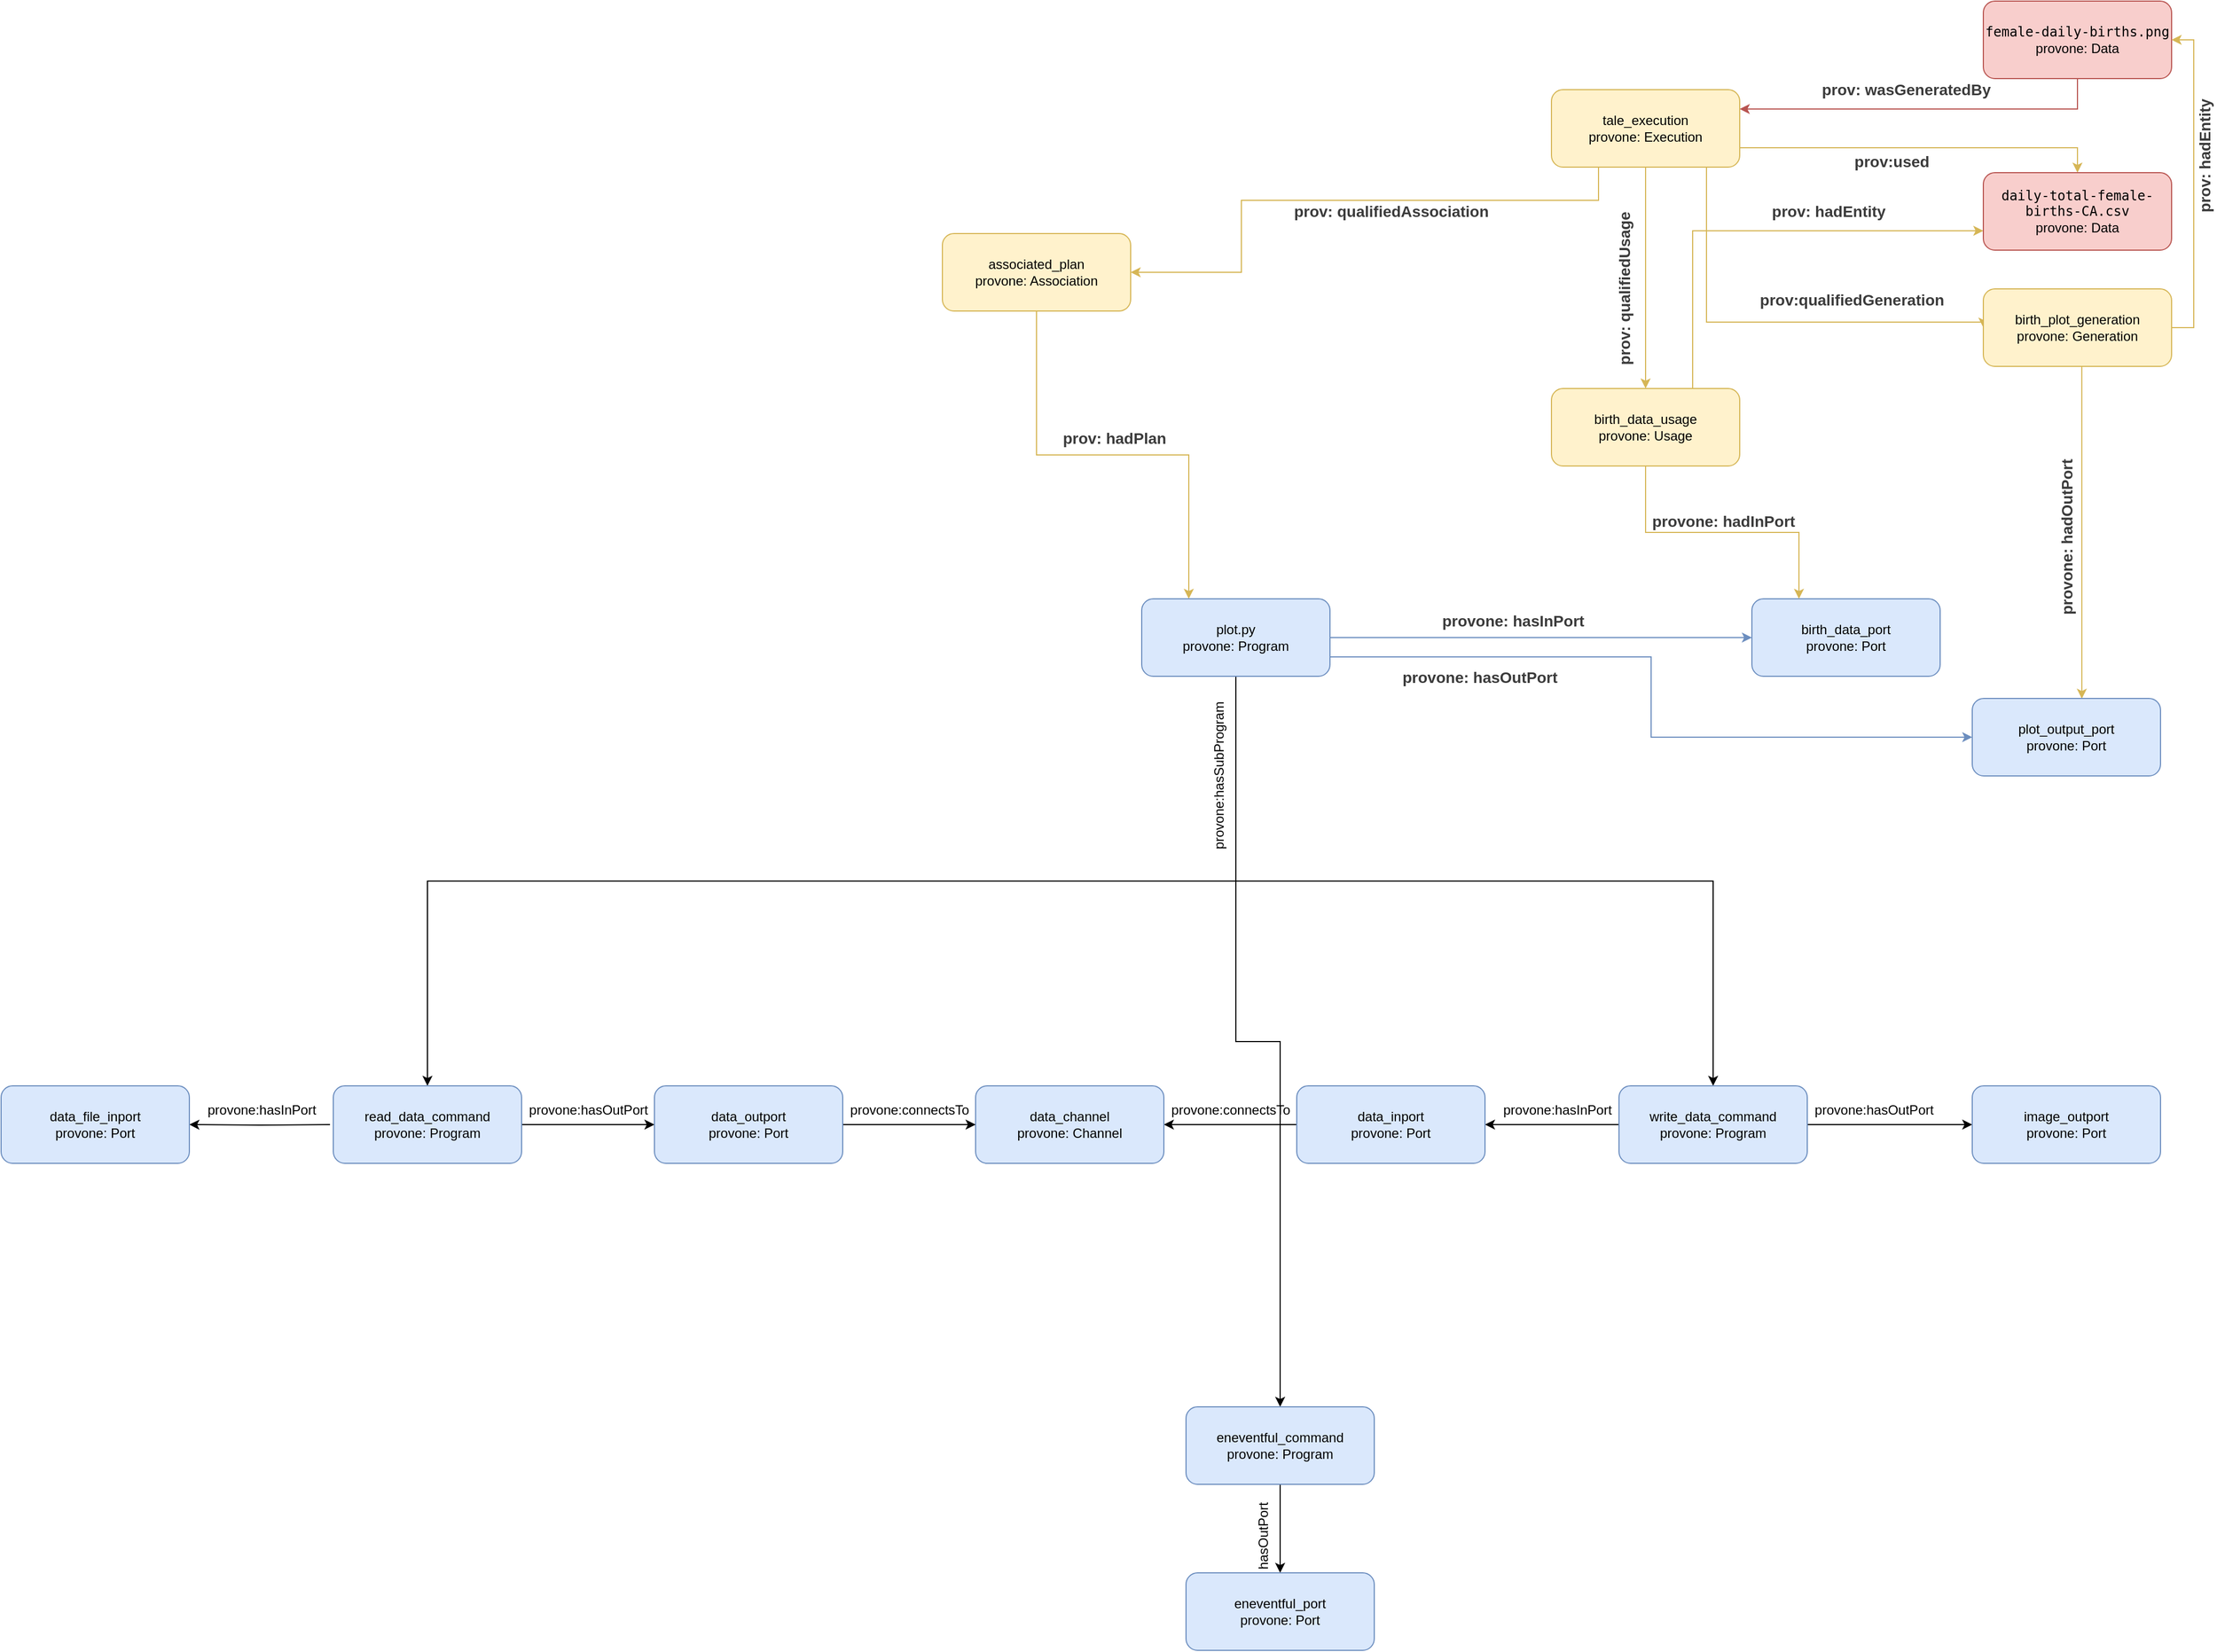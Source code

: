 <mxfile version="13.0.3" type="device"><diagram id="C5RBs43oDa-KdzZeNtuy" name="Page-1"><mxGraphModel dx="2760" dy="757" grid="1" gridSize="10" guides="1" tooltips="1" connect="1" arrows="1" fold="1" page="1" pageScale="1" pageWidth="827" pageHeight="1169" math="0" shadow="0"><root><mxCell id="WIyWlLk6GJQsqaUBKTNV-0"/><mxCell id="WIyWlLk6GJQsqaUBKTNV-1" parent="WIyWlLk6GJQsqaUBKTNV-0"/><mxCell id="6nAoL7I9D522QeWtdBci-1" value="" style="edgeStyle=orthogonalEdgeStyle;rounded=0;orthogonalLoop=1;jettySize=auto;html=1;exitX=0.25;exitY=1;exitDx=0;exitDy=0;entryX=1;entryY=0.5;entryDx=0;entryDy=0;fillColor=#fff2cc;strokeColor=#d6b656;" parent="WIyWlLk6GJQsqaUBKTNV-1" source="WIyWlLk6GJQsqaUBKTNV-3" target="6nAoL7I9D522QeWtdBci-0" edge="1"><mxGeometry relative="1" as="geometry"><Array as="points"><mxPoint x="423" y="270"/><mxPoint x="100" y="270"/><mxPoint x="100" y="335"/></Array></mxGeometry></mxCell><mxCell id="6nAoL7I9D522QeWtdBci-25" style="edgeStyle=orthogonalEdgeStyle;rounded=0;orthogonalLoop=1;jettySize=auto;html=1;exitX=0.5;exitY=1;exitDx=0;exitDy=0;entryX=0.5;entryY=0;entryDx=0;entryDy=0;fillColor=#fff2cc;strokeColor=#d6b656;" parent="WIyWlLk6GJQsqaUBKTNV-1" source="WIyWlLk6GJQsqaUBKTNV-3" target="6nAoL7I9D522QeWtdBci-16" edge="1"><mxGeometry relative="1" as="geometry"/></mxCell><mxCell id="6nAoL7I9D522QeWtdBci-28" style="edgeStyle=orthogonalEdgeStyle;rounded=0;orthogonalLoop=1;jettySize=auto;html=1;exitX=0.75;exitY=1;exitDx=0;exitDy=0;entryX=0;entryY=0.5;entryDx=0;entryDy=0;fillColor=#fff2cc;strokeColor=#d6b656;" parent="WIyWlLk6GJQsqaUBKTNV-1" source="WIyWlLk6GJQsqaUBKTNV-3" target="6nAoL7I9D522QeWtdBci-27" edge="1"><mxGeometry relative="1" as="geometry"><Array as="points"><mxPoint x="520" y="240"/><mxPoint x="520" y="380"/><mxPoint x="770" y="380"/></Array></mxGeometry></mxCell><mxCell id="Lj1iTd8vPLAphwY7sKEV-2" style="edgeStyle=orthogonalEdgeStyle;rounded=0;orthogonalLoop=1;jettySize=auto;html=1;exitX=1;exitY=0.75;exitDx=0;exitDy=0;entryX=0.5;entryY=0;entryDx=0;entryDy=0;fillColor=#fff2cc;strokeColor=#d6b656;" parent="WIyWlLk6GJQsqaUBKTNV-1" source="WIyWlLk6GJQsqaUBKTNV-3" target="S7q7Bd4BP5tiHzz6USZi-3" edge="1"><mxGeometry relative="1" as="geometry"/></mxCell><mxCell id="WIyWlLk6GJQsqaUBKTNV-3" value="&lt;div&gt;tale_execution&lt;/div&gt;&lt;div&gt;provone: Execution&lt;br&gt;&lt;/div&gt;" style="rounded=1;whiteSpace=wrap;html=1;fontSize=12;glass=0;strokeWidth=1;shadow=0;fillColor=#fff2cc;strokeColor=#d6b656;" parent="WIyWlLk6GJQsqaUBKTNV-1" vertex="1"><mxGeometry x="380" y="170" width="170" height="70" as="geometry"/></mxCell><mxCell id="6nAoL7I9D522QeWtdBci-3" value="" style="edgeStyle=orthogonalEdgeStyle;rounded=0;orthogonalLoop=1;jettySize=auto;html=1;entryX=0.25;entryY=0;entryDx=0;entryDy=0;exitX=0.5;exitY=1;exitDx=0;exitDy=0;fillColor=#fff2cc;strokeColor=#d6b656;" parent="WIyWlLk6GJQsqaUBKTNV-1" source="6nAoL7I9D522QeWtdBci-0" target="6nAoL7I9D522QeWtdBci-2" edge="1"><mxGeometry relative="1" as="geometry"><mxPoint x="420" y="450" as="targetPoint"/></mxGeometry></mxCell><mxCell id="6nAoL7I9D522QeWtdBci-0" value="&lt;div&gt;associated_plan&lt;/div&gt;&lt;div&gt;provone: Association&lt;/div&gt;" style="rounded=1;whiteSpace=wrap;html=1;fontSize=12;glass=0;strokeWidth=1;shadow=0;fillColor=#fff2cc;strokeColor=#d6b656;" parent="WIyWlLk6GJQsqaUBKTNV-1" vertex="1"><mxGeometry x="-170" y="300" width="170" height="70" as="geometry"/></mxCell><mxCell id="6nAoL7I9D522QeWtdBci-12" value="" style="edgeStyle=orthogonalEdgeStyle;rounded=0;orthogonalLoop=1;jettySize=auto;html=1;fillColor=#dae8fc;strokeColor=#6c8ebf;" parent="WIyWlLk6GJQsqaUBKTNV-1" source="6nAoL7I9D522QeWtdBci-2" target="6nAoL7I9D522QeWtdBci-11" edge="1"><mxGeometry relative="1" as="geometry"/></mxCell><mxCell id="6nAoL7I9D522QeWtdBci-30" style="edgeStyle=orthogonalEdgeStyle;rounded=0;orthogonalLoop=1;jettySize=auto;html=1;exitX=1;exitY=0.75;exitDx=0;exitDy=0;entryX=0;entryY=0.5;entryDx=0;entryDy=0;fillColor=#dae8fc;strokeColor=#6c8ebf;" parent="WIyWlLk6GJQsqaUBKTNV-1" source="6nAoL7I9D522QeWtdBci-2" target="6nAoL7I9D522QeWtdBci-29" edge="1"><mxGeometry relative="1" as="geometry"/></mxCell><mxCell id="F7f7bWR7QXR4VIVdW-7M-3" style="edgeStyle=orthogonalEdgeStyle;rounded=0;orthogonalLoop=1;jettySize=auto;html=1;exitX=0.5;exitY=1;exitDx=0;exitDy=0;" parent="WIyWlLk6GJQsqaUBKTNV-1" source="6nAoL7I9D522QeWtdBci-2" target="F7f7bWR7QXR4VIVdW-7M-2" edge="1"><mxGeometry relative="1" as="geometry"/></mxCell><mxCell id="F7f7bWR7QXR4VIVdW-7M-5" style="edgeStyle=orthogonalEdgeStyle;rounded=0;orthogonalLoop=1;jettySize=auto;html=1;exitX=0.5;exitY=1;exitDx=0;exitDy=0;" parent="WIyWlLk6GJQsqaUBKTNV-1" source="6nAoL7I9D522QeWtdBci-2" target="F7f7bWR7QXR4VIVdW-7M-0" edge="1"><mxGeometry relative="1" as="geometry"/></mxCell><mxCell id="s5pJHvJGtSfeCQvICwNi-3" style="edgeStyle=orthogonalEdgeStyle;rounded=0;orthogonalLoop=1;jettySize=auto;html=1;exitX=0.5;exitY=1;exitDx=0;exitDy=0;" edge="1" parent="WIyWlLk6GJQsqaUBKTNV-1" source="6nAoL7I9D522QeWtdBci-2" target="s5pJHvJGtSfeCQvICwNi-2"><mxGeometry relative="1" as="geometry"/></mxCell><mxCell id="6nAoL7I9D522QeWtdBci-2" value="&lt;div&gt;&lt;span&gt;plot.py&lt;/span&gt;&lt;/div&gt;&lt;div&gt;&lt;span&gt;provone: Program&lt;/span&gt;&lt;br&gt;&lt;/div&gt;" style="rounded=1;whiteSpace=wrap;html=1;fontSize=12;glass=0;strokeWidth=1;shadow=0;fillColor=#dae8fc;strokeColor=#6c8ebf;" parent="WIyWlLk6GJQsqaUBKTNV-1" vertex="1"><mxGeometry x="10" y="630" width="170" height="70" as="geometry"/></mxCell><mxCell id="F7f7bWR7QXR4VIVdW-7M-13" value="" style="edgeStyle=orthogonalEdgeStyle;rounded=0;orthogonalLoop=1;jettySize=auto;html=1;" parent="WIyWlLk6GJQsqaUBKTNV-1" source="F7f7bWR7QXR4VIVdW-7M-0" target="F7f7bWR7QXR4VIVdW-7M-12" edge="1"><mxGeometry relative="1" as="geometry"/></mxCell><mxCell id="F7f7bWR7QXR4VIVdW-7M-15" value="" style="edgeStyle=orthogonalEdgeStyle;rounded=0;orthogonalLoop=1;jettySize=auto;html=1;" parent="WIyWlLk6GJQsqaUBKTNV-1" source="F7f7bWR7QXR4VIVdW-7M-0" target="F7f7bWR7QXR4VIVdW-7M-14" edge="1"><mxGeometry relative="1" as="geometry"/></mxCell><mxCell id="F7f7bWR7QXR4VIVdW-7M-0" value="&lt;div&gt;write_data_command&lt;/div&gt;&lt;div&gt;&lt;span&gt;provone: Program&lt;/span&gt;&lt;br&gt;&lt;/div&gt;" style="rounded=1;whiteSpace=wrap;html=1;fontSize=12;glass=0;strokeWidth=1;shadow=0;fillColor=#dae8fc;strokeColor=#6c8ebf;" parent="WIyWlLk6GJQsqaUBKTNV-1" vertex="1"><mxGeometry x="441" y="1070" width="170" height="70" as="geometry"/></mxCell><mxCell id="F7f7bWR7QXR4VIVdW-7M-22" style="edgeStyle=orthogonalEdgeStyle;rounded=0;orthogonalLoop=1;jettySize=auto;html=1;exitX=0;exitY=0.5;exitDx=0;exitDy=0;entryX=1;entryY=0.5;entryDx=0;entryDy=0;" parent="WIyWlLk6GJQsqaUBKTNV-1" source="F7f7bWR7QXR4VIVdW-7M-14" target="F7f7bWR7QXR4VIVdW-7M-16" edge="1"><mxGeometry relative="1" as="geometry"/></mxCell><mxCell id="F7f7bWR7QXR4VIVdW-7M-14" value="&lt;div&gt;&lt;span&gt;data_inport&lt;/span&gt;&lt;/div&gt;&lt;div&gt;&lt;span&gt;provone: Port&lt;/span&gt;&lt;br&gt;&lt;/div&gt;" style="rounded=1;whiteSpace=wrap;html=1;fontSize=12;glass=0;strokeWidth=1;shadow=0;fillColor=#dae8fc;strokeColor=#6c8ebf;" parent="WIyWlLk6GJQsqaUBKTNV-1" vertex="1"><mxGeometry x="150" y="1070" width="170" height="70" as="geometry"/></mxCell><mxCell id="F7f7bWR7QXR4VIVdW-7M-12" value="&lt;div&gt;&lt;span&gt;image_outport&lt;/span&gt;&lt;/div&gt;&lt;div&gt;&lt;span&gt;provone: Port&lt;/span&gt;&lt;br&gt;&lt;/div&gt;" style="rounded=1;whiteSpace=wrap;html=1;fontSize=12;glass=0;strokeWidth=1;shadow=0;fillColor=#dae8fc;strokeColor=#6c8ebf;" parent="WIyWlLk6GJQsqaUBKTNV-1" vertex="1"><mxGeometry x="760" y="1070" width="170" height="70" as="geometry"/></mxCell><mxCell id="6nAoL7I9D522QeWtdBci-11" value="&lt;div&gt;birth_data_port&lt;/div&gt;&lt;div&gt;&lt;span&gt;provone: Port&lt;/span&gt;&lt;br&gt;&lt;/div&gt;" style="rounded=1;whiteSpace=wrap;html=1;fontSize=12;glass=0;strokeWidth=1;shadow=0;fillColor=#dae8fc;strokeColor=#6c8ebf;" parent="WIyWlLk6GJQsqaUBKTNV-1" vertex="1"><mxGeometry x="561" y="630" width="170" height="70" as="geometry"/></mxCell><mxCell id="6nAoL7I9D522QeWtdBci-21" style="edgeStyle=orthogonalEdgeStyle;rounded=0;orthogonalLoop=1;jettySize=auto;html=1;exitX=0.5;exitY=1;exitDx=0;exitDy=0;entryX=0.25;entryY=0;entryDx=0;entryDy=0;fillColor=#fff2cc;strokeColor=#d6b656;" parent="WIyWlLk6GJQsqaUBKTNV-1" source="6nAoL7I9D522QeWtdBci-16" target="6nAoL7I9D522QeWtdBci-11" edge="1"><mxGeometry relative="1" as="geometry"/></mxCell><mxCell id="Lj1iTd8vPLAphwY7sKEV-5" style="edgeStyle=orthogonalEdgeStyle;rounded=0;orthogonalLoop=1;jettySize=auto;html=1;exitX=0.75;exitY=0;exitDx=0;exitDy=0;entryX=0;entryY=0.75;entryDx=0;entryDy=0;fillColor=#fff2cc;strokeColor=#d6b656;" parent="WIyWlLk6GJQsqaUBKTNV-1" source="6nAoL7I9D522QeWtdBci-16" target="S7q7Bd4BP5tiHzz6USZi-3" edge="1"><mxGeometry relative="1" as="geometry"/></mxCell><mxCell id="6nAoL7I9D522QeWtdBci-16" value="&lt;div&gt;&lt;span&gt;birth_data_usage&lt;/span&gt;&lt;/div&gt;&lt;div&gt;&lt;span&gt;provone: Usage&lt;/span&gt;&lt;br&gt;&lt;/div&gt;" style="rounded=1;whiteSpace=wrap;html=1;fontSize=12;glass=0;strokeWidth=1;shadow=0;fillColor=#fff2cc;strokeColor=#d6b656;" parent="WIyWlLk6GJQsqaUBKTNV-1" vertex="1"><mxGeometry x="380" y="440" width="170" height="70" as="geometry"/></mxCell><mxCell id="S7q7Bd4BP5tiHzz6USZi-3" value="&lt;div&gt;&lt;code&gt;daily-total-female-births-CA.csv&lt;/code&gt;&lt;/div&gt;&lt;div&gt;provone: Data&lt;br&gt;&lt;/div&gt;" style="rounded=1;whiteSpace=wrap;html=1;fontSize=12;glass=0;strokeWidth=1;shadow=0;fillColor=#f8cecc;strokeColor=#b85450;" parent="WIyWlLk6GJQsqaUBKTNV-1" vertex="1"><mxGeometry x="770" y="245" width="170" height="70" as="geometry"/></mxCell><mxCell id="Lj1iTd8vPLAphwY7sKEV-1" style="edgeStyle=orthogonalEdgeStyle;rounded=0;orthogonalLoop=1;jettySize=auto;html=1;exitX=0.5;exitY=1;exitDx=0;exitDy=0;entryX=1;entryY=0.25;entryDx=0;entryDy=0;fillColor=#f8cecc;strokeColor=#b85450;" parent="WIyWlLk6GJQsqaUBKTNV-1" source="S7q7Bd4BP5tiHzz6USZi-0" target="WIyWlLk6GJQsqaUBKTNV-3" edge="1"><mxGeometry relative="1" as="geometry"/></mxCell><mxCell id="S7q7Bd4BP5tiHzz6USZi-0" value="&lt;div&gt;&lt;code&gt;female-daily-births.png&lt;/code&gt;&lt;/div&gt;&lt;div&gt;provone: Data&lt;br&gt;&lt;/div&gt;" style="rounded=1;whiteSpace=wrap;html=1;fontSize=12;glass=0;strokeWidth=1;shadow=0;fillColor=#f8cecc;strokeColor=#b85450;" parent="WIyWlLk6GJQsqaUBKTNV-1" vertex="1"><mxGeometry x="770" y="90" width="170" height="70" as="geometry"/></mxCell><mxCell id="6nAoL7I9D522QeWtdBci-5" value="&lt;font style=&quot;font-size: 14px&quot; color=&quot;#3b3b3b&quot;&gt;&lt;b&gt;prov: qualifiedAssociation&lt;/b&gt;&lt;/font&gt;" style="text;html=1;align=center;verticalAlign=middle;resizable=0;points=[];autosize=1;" parent="WIyWlLk6GJQsqaUBKTNV-1" vertex="1"><mxGeometry x="140" y="270" width="190" height="20" as="geometry"/></mxCell><mxCell id="6nAoL7I9D522QeWtdBci-6" value="&lt;b&gt;&lt;font style=&quot;font-size: 14px&quot; color=&quot;#3b3b3b&quot;&gt;prov: hadPlan&lt;/font&gt;&lt;/b&gt;" style="text;html=1;align=center;verticalAlign=middle;resizable=0;points=[];autosize=1;" parent="WIyWlLk6GJQsqaUBKTNV-1" vertex="1"><mxGeometry x="-70" y="475" width="110" height="20" as="geometry"/></mxCell><mxCell id="6nAoL7I9D522QeWtdBci-7" value="&lt;b&gt;&lt;font style=&quot;font-size: 14px&quot; color=&quot;#3b3b3b&quot;&gt;prov:used&lt;/font&gt;&lt;/b&gt;" style="text;html=1;align=center;verticalAlign=middle;resizable=0;points=[];rotation=0;" parent="WIyWlLk6GJQsqaUBKTNV-1" vertex="1" connectable="0"><mxGeometry x="700" y="260.0" as="geometry"><mxPoint x="-13" y="-25.02" as="offset"/></mxGeometry></mxCell><mxCell id="6nAoL7I9D522QeWtdBci-8" value="&lt;font style=&quot;font-size: 14px&quot; color=&quot;#3b3b3b&quot;&gt;&lt;b&gt;prov: wasGeneratedBy&lt;/b&gt;&lt;/font&gt;" style="text;html=1;align=center;verticalAlign=middle;resizable=0;points=[];autosize=1;rotation=0;" parent="WIyWlLk6GJQsqaUBKTNV-1" vertex="1"><mxGeometry x="615" y="160" width="170" height="20" as="geometry"/></mxCell><mxCell id="6nAoL7I9D522QeWtdBci-13" value="&lt;b&gt;&lt;font color=&quot;#3b3b3b&quot; style=&quot;font-size: 14px&quot;&gt;provone: hasInPort&lt;/font&gt;&lt;/b&gt;" style="text;html=1;align=center;verticalAlign=middle;resizable=0;points=[];autosize=1;" parent="WIyWlLk6GJQsqaUBKTNV-1" vertex="1"><mxGeometry x="275" y="640" width="140" height="20" as="geometry"/></mxCell><mxCell id="6nAoL7I9D522QeWtdBci-22" value="&lt;b&gt;&lt;font style=&quot;font-size: 14px&quot; color=&quot;#3b3b3b&quot;&gt;provone: hadInPort&lt;/font&gt;&lt;/b&gt;" style="text;html=1;align=center;verticalAlign=middle;resizable=0;points=[];autosize=1;" parent="WIyWlLk6GJQsqaUBKTNV-1" vertex="1"><mxGeometry x="465" y="550" width="140" height="20" as="geometry"/></mxCell><mxCell id="6nAoL7I9D522QeWtdBci-26" value="&lt;font style=&quot;font-size: 14px&quot; color=&quot;#3b3b3b&quot;&gt;&lt;b&gt;prov: qualifiedUsage&lt;/b&gt;&lt;/font&gt;" style="text;html=1;align=center;verticalAlign=middle;resizable=0;points=[];autosize=1;rotation=-90;" parent="WIyWlLk6GJQsqaUBKTNV-1" vertex="1"><mxGeometry x="371" y="340" width="150" height="20" as="geometry"/></mxCell><mxCell id="6nAoL7I9D522QeWtdBci-31" style="edgeStyle=orthogonalEdgeStyle;rounded=0;orthogonalLoop=1;jettySize=auto;html=1;exitX=0.5;exitY=1;exitDx=0;exitDy=0;fillColor=#fff2cc;strokeColor=#d6b656;entryX=0.582;entryY=0.004;entryDx=0;entryDy=0;entryPerimeter=0;" parent="WIyWlLk6GJQsqaUBKTNV-1" source="6nAoL7I9D522QeWtdBci-27" target="6nAoL7I9D522QeWtdBci-29" edge="1"><mxGeometry relative="1" as="geometry"><mxPoint x="855" y="660" as="targetPoint"/><Array as="points"><mxPoint x="859" y="420"/></Array></mxGeometry></mxCell><mxCell id="Lj1iTd8vPLAphwY7sKEV-3" style="edgeStyle=orthogonalEdgeStyle;rounded=0;orthogonalLoop=1;jettySize=auto;html=1;exitX=1;exitY=0.5;exitDx=0;exitDy=0;entryX=1;entryY=0.5;entryDx=0;entryDy=0;fillColor=#fff2cc;strokeColor=#d6b656;" parent="WIyWlLk6GJQsqaUBKTNV-1" source="6nAoL7I9D522QeWtdBci-27" target="S7q7Bd4BP5tiHzz6USZi-0" edge="1"><mxGeometry relative="1" as="geometry"/></mxCell><mxCell id="6nAoL7I9D522QeWtdBci-27" value="&lt;div&gt;&lt;span&gt;birth_plot_generation&lt;/span&gt;&lt;/div&gt;&lt;div&gt;&lt;span&gt;provone: Generation&lt;/span&gt;&lt;br&gt;&lt;/div&gt;" style="rounded=1;whiteSpace=wrap;html=1;fontSize=12;glass=0;strokeWidth=1;shadow=0;fillColor=#fff2cc;strokeColor=#d6b656;" parent="WIyWlLk6GJQsqaUBKTNV-1" vertex="1"><mxGeometry x="770" y="350" width="170" height="70" as="geometry"/></mxCell><mxCell id="6nAoL7I9D522QeWtdBci-29" value="&lt;div&gt;plot_output_port&lt;/div&gt;&lt;div&gt;&lt;span&gt;provone: Port&lt;/span&gt;&lt;br&gt;&lt;/div&gt;" style="rounded=1;whiteSpace=wrap;html=1;fontSize=12;glass=0;strokeWidth=1;shadow=0;fillColor=#dae8fc;strokeColor=#6c8ebf;" parent="WIyWlLk6GJQsqaUBKTNV-1" vertex="1"><mxGeometry x="760" y="720" width="170" height="70" as="geometry"/></mxCell><mxCell id="6nAoL7I9D522QeWtdBci-34" value="&lt;b&gt;&lt;font style=&quot;font-size: 14px&quot; color=&quot;#3b3b3b&quot;&gt;prov:qualifiedGeneration&lt;/font&gt;&lt;/b&gt;" style="text;html=1;align=center;verticalAlign=middle;resizable=0;points=[];autosize=1;" parent="WIyWlLk6GJQsqaUBKTNV-1" vertex="1"><mxGeometry x="561" y="350" width="180" height="20" as="geometry"/></mxCell><mxCell id="6nAoL7I9D522QeWtdBci-35" value="&lt;b&gt;&lt;font style=&quot;font-size: 14px&quot; color=&quot;#3b3b3b&quot;&gt;prov: hadEntity&lt;/font&gt;&lt;/b&gt;" style="text;html=1;align=center;verticalAlign=middle;resizable=0;points=[];autosize=1;" parent="WIyWlLk6GJQsqaUBKTNV-1" vertex="1"><mxGeometry x="570" y="270" width="120" height="20" as="geometry"/></mxCell><mxCell id="6nAoL7I9D522QeWtdBci-36" value="&lt;b&gt;&lt;font style=&quot;font-size: 14px&quot; color=&quot;#3b3b3b&quot;&gt;provone: hadOutPort&lt;/font&gt;&lt;/b&gt;" style="text;html=1;align=center;verticalAlign=middle;resizable=0;points=[];autosize=1;rotation=-90;" parent="WIyWlLk6GJQsqaUBKTNV-1" vertex="1"><mxGeometry x="765" y="564.5" width="160" height="20" as="geometry"/></mxCell><mxCell id="6nAoL7I9D522QeWtdBci-37" value="&lt;b&gt;&lt;font style=&quot;font-size: 14px&quot; color=&quot;#3b3b3b&quot;&gt;provone: hasOutPort&lt;/font&gt;&lt;/b&gt;" style="text;html=1;align=center;verticalAlign=middle;resizable=0;points=[];autosize=1;" parent="WIyWlLk6GJQsqaUBKTNV-1" vertex="1"><mxGeometry x="235" y="691" width="160" height="20" as="geometry"/></mxCell><mxCell id="Lj1iTd8vPLAphwY7sKEV-6" value="&lt;b&gt;&lt;font style=&quot;font-size: 14px&quot; color=&quot;#3b3b3b&quot;&gt;prov: hadEntity&lt;/font&gt;&lt;/b&gt;" style="text;html=1;align=center;verticalAlign=middle;resizable=0;points=[];autosize=1;rotation=-90;" parent="WIyWlLk6GJQsqaUBKTNV-1" vertex="1"><mxGeometry x="910" y="220" width="120" height="20" as="geometry"/></mxCell><mxCell id="F7f7bWR7QXR4VIVdW-7M-7" value="" style="edgeStyle=orthogonalEdgeStyle;rounded=0;orthogonalLoop=1;jettySize=auto;html=1;" parent="WIyWlLk6GJQsqaUBKTNV-1" target="F7f7bWR7QXR4VIVdW-7M-6" edge="1"><mxGeometry relative="1" as="geometry"><mxPoint x="-723" y="1105" as="sourcePoint"/></mxGeometry></mxCell><mxCell id="F7f7bWR7QXR4VIVdW-7M-10" value="" style="edgeStyle=orthogonalEdgeStyle;rounded=0;orthogonalLoop=1;jettySize=auto;html=1;" parent="WIyWlLk6GJQsqaUBKTNV-1" source="F7f7bWR7QXR4VIVdW-7M-2" target="F7f7bWR7QXR4VIVdW-7M-9" edge="1"><mxGeometry relative="1" as="geometry"/></mxCell><mxCell id="F7f7bWR7QXR4VIVdW-7M-2" value="&lt;div&gt;&lt;span&gt;read_data_command&lt;/span&gt;&lt;/div&gt;&lt;div&gt;&lt;span&gt;provone: Program&lt;/span&gt;&lt;br&gt;&lt;/div&gt;" style="rounded=1;whiteSpace=wrap;html=1;fontSize=12;glass=0;strokeWidth=1;shadow=0;fillColor=#dae8fc;strokeColor=#6c8ebf;" parent="WIyWlLk6GJQsqaUBKTNV-1" vertex="1"><mxGeometry x="-720" y="1070" width="170" height="70" as="geometry"/></mxCell><mxCell id="F7f7bWR7QXR4VIVdW-7M-16" value="&lt;div&gt;&lt;span&gt;data_channel&lt;/span&gt;&lt;/div&gt;&lt;div&gt;&lt;span&gt;provone: Channel&lt;/span&gt;&lt;br&gt;&lt;/div&gt;" style="rounded=1;whiteSpace=wrap;html=1;fontSize=12;glass=0;strokeWidth=1;shadow=0;fillColor=#dae8fc;strokeColor=#6c8ebf;" parent="WIyWlLk6GJQsqaUBKTNV-1" vertex="1"><mxGeometry x="-140" y="1070" width="170" height="70" as="geometry"/></mxCell><mxCell id="F7f7bWR7QXR4VIVdW-7M-26" style="edgeStyle=orthogonalEdgeStyle;rounded=0;orthogonalLoop=1;jettySize=auto;html=1;exitX=1;exitY=0.5;exitDx=0;exitDy=0;entryX=0;entryY=0.5;entryDx=0;entryDy=0;" parent="WIyWlLk6GJQsqaUBKTNV-1" source="F7f7bWR7QXR4VIVdW-7M-9" target="F7f7bWR7QXR4VIVdW-7M-16" edge="1"><mxGeometry relative="1" as="geometry"/></mxCell><mxCell id="F7f7bWR7QXR4VIVdW-7M-9" value="&lt;div&gt;&lt;span&gt;data_outport&lt;/span&gt;&lt;/div&gt;&lt;div&gt;&lt;span&gt;provone: Port&lt;/span&gt;&lt;br&gt;&lt;/div&gt;" style="rounded=1;whiteSpace=wrap;html=1;fontSize=12;glass=0;strokeWidth=1;shadow=0;fillColor=#dae8fc;strokeColor=#6c8ebf;" parent="WIyWlLk6GJQsqaUBKTNV-1" vertex="1"><mxGeometry x="-430" y="1070" width="170" height="70" as="geometry"/></mxCell><mxCell id="F7f7bWR7QXR4VIVdW-7M-6" value="&lt;div&gt;&lt;span&gt;data_file_inport&lt;/span&gt;&lt;/div&gt;&lt;div&gt;&lt;span&gt;provone: Port&lt;/span&gt;&lt;br&gt;&lt;/div&gt;" style="rounded=1;whiteSpace=wrap;html=1;fontSize=12;glass=0;strokeWidth=1;shadow=0;fillColor=#dae8fc;strokeColor=#6c8ebf;" parent="WIyWlLk6GJQsqaUBKTNV-1" vertex="1"><mxGeometry x="-1020" y="1070" width="170" height="70" as="geometry"/></mxCell><mxCell id="F7f7bWR7QXR4VIVdW-7M-4" value="provone:hasSubProgram" style="text;html=1;align=center;verticalAlign=middle;resizable=0;points=[];autosize=1;fontStyle=0;rotation=-90;" parent="WIyWlLk6GJQsqaUBKTNV-1" vertex="1"><mxGeometry x="5" y="780" width="150" height="20" as="geometry"/></mxCell><mxCell id="F7f7bWR7QXR4VIVdW-7M-8" value="provone:hasInPort" style="text;html=1;align=center;verticalAlign=middle;resizable=0;points=[];autosize=1;" parent="WIyWlLk6GJQsqaUBKTNV-1" vertex="1"><mxGeometry x="-840" y="1082" width="110" height="20" as="geometry"/></mxCell><mxCell id="F7f7bWR7QXR4VIVdW-7M-11" value="provone:hasOutPort" style="text;html=1;align=center;verticalAlign=middle;resizable=0;points=[];autosize=1;rotation=0;" parent="WIyWlLk6GJQsqaUBKTNV-1" vertex="1"><mxGeometry x="-550" y="1082" width="120" height="20" as="geometry"/></mxCell><mxCell id="F7f7bWR7QXR4VIVdW-7M-20" value="provone:hasInPort" style="text;html=1;align=center;verticalAlign=middle;resizable=0;points=[];autosize=1;" parent="WIyWlLk6GJQsqaUBKTNV-1" vertex="1"><mxGeometry x="330" y="1082" width="110" height="20" as="geometry"/></mxCell><mxCell id="F7f7bWR7QXR4VIVdW-7M-23" value="provone:connectsTo" style="text;html=1;align=center;verticalAlign=middle;resizable=0;points=[];autosize=1;" parent="WIyWlLk6GJQsqaUBKTNV-1" vertex="1"><mxGeometry x="30" y="1082" width="120" height="20" as="geometry"/></mxCell><mxCell id="F7f7bWR7QXR4VIVdW-7M-27" value="provone:connectsTo" style="text;html=1;align=center;verticalAlign=middle;resizable=0;points=[];autosize=1;" parent="WIyWlLk6GJQsqaUBKTNV-1" vertex="1"><mxGeometry x="-260" y="1082" width="120" height="20" as="geometry"/></mxCell><mxCell id="F7f7bWR7QXR4VIVdW-7M-28" value="provone:hasOutPort" style="text;html=1;align=center;verticalAlign=middle;resizable=0;points=[];autosize=1;" parent="WIyWlLk6GJQsqaUBKTNV-1" vertex="1"><mxGeometry x="611" y="1082" width="120" height="20" as="geometry"/></mxCell><mxCell id="s5pJHvJGtSfeCQvICwNi-5" value="" style="edgeStyle=orthogonalEdgeStyle;rounded=0;orthogonalLoop=1;jettySize=auto;html=1;" edge="1" parent="WIyWlLk6GJQsqaUBKTNV-1" source="s5pJHvJGtSfeCQvICwNi-2" target="s5pJHvJGtSfeCQvICwNi-4"><mxGeometry relative="1" as="geometry"/></mxCell><mxCell id="s5pJHvJGtSfeCQvICwNi-2" value="&lt;div&gt;eneventful_command&lt;/div&gt;&lt;div&gt;&lt;span&gt;provone: Program&lt;/span&gt;&lt;br&gt;&lt;/div&gt;" style="rounded=1;whiteSpace=wrap;html=1;fontSize=12;glass=0;strokeWidth=1;shadow=0;fillColor=#dae8fc;strokeColor=#6c8ebf;" vertex="1" parent="WIyWlLk6GJQsqaUBKTNV-1"><mxGeometry x="50" y="1360" width="170" height="70" as="geometry"/></mxCell><mxCell id="s5pJHvJGtSfeCQvICwNi-4" value="&lt;div&gt;eneventful_port&lt;/div&gt;&lt;div&gt;&lt;span&gt;provone: Port&lt;/span&gt;&lt;br&gt;&lt;/div&gt;" style="rounded=1;whiteSpace=wrap;html=1;fontSize=12;glass=0;strokeWidth=1;shadow=0;fillColor=#dae8fc;strokeColor=#6c8ebf;" vertex="1" parent="WIyWlLk6GJQsqaUBKTNV-1"><mxGeometry x="50" y="1510" width="170" height="70" as="geometry"/></mxCell><mxCell id="s5pJHvJGtSfeCQvICwNi-6" value="hasOutPort" style="text;html=1;align=center;verticalAlign=middle;resizable=0;points=[];autosize=1;rotation=-90;" vertex="1" parent="WIyWlLk6GJQsqaUBKTNV-1"><mxGeometry x="80" y="1467" width="80" height="20" as="geometry"/></mxCell></root></mxGraphModel></diagram></mxfile>